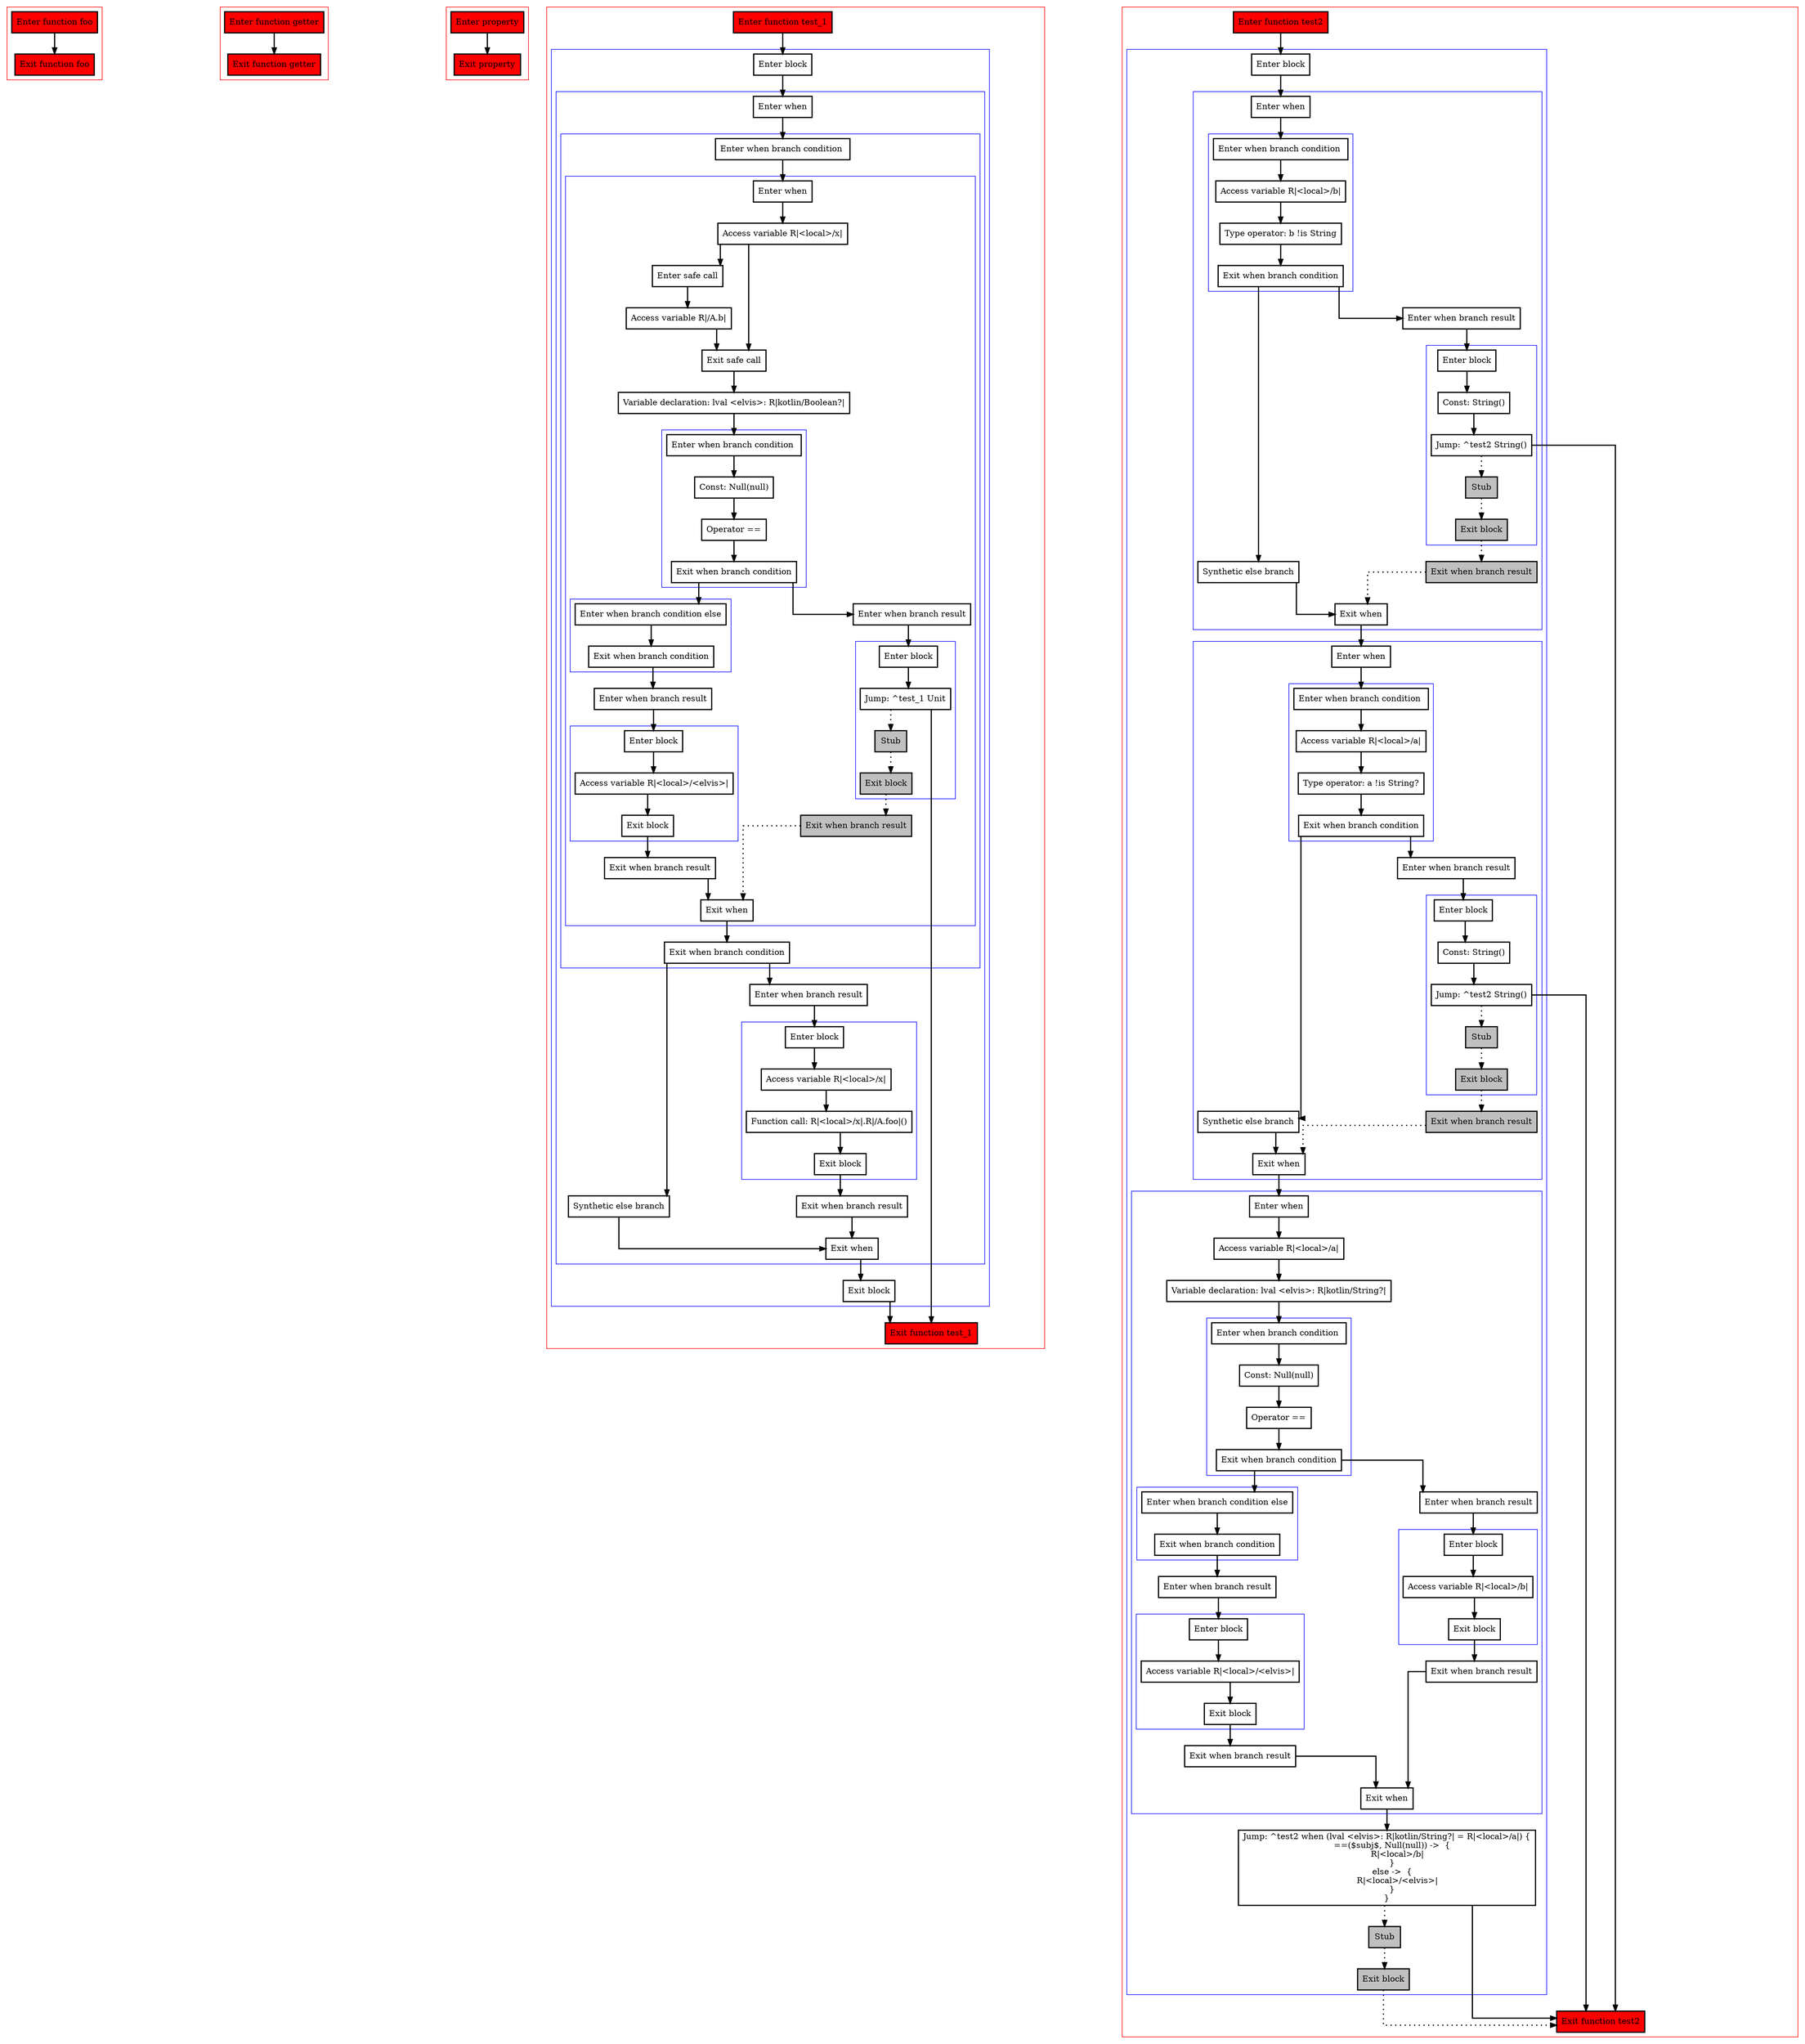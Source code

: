 digraph elvis_kt {
  graph [splines=ortho nodesep=3]
  node [shape=box penwidth=2]
  edge [penwidth=2]

  subgraph cluster_0 {
    color=red
    0 [label="Enter function foo" style="filled" fillcolor=red];
    1 [label="Exit function foo" style="filled" fillcolor=red];
  }

  0 -> {1};

  subgraph cluster_1 {
    color=red
    2 [label="Enter function getter" style="filled" fillcolor=red];
    3 [label="Exit function getter" style="filled" fillcolor=red];
  }

  2 -> {3};

  subgraph cluster_2 {
    color=red
    4 [label="Enter property" style="filled" fillcolor=red];
    5 [label="Exit property" style="filled" fillcolor=red];
  }

  4 -> {5};

  subgraph cluster_3 {
    color=red
    6 [label="Enter function test_1" style="filled" fillcolor=red];
    subgraph cluster_4 {
      color=blue
      7 [label="Enter block"];
      subgraph cluster_5 {
        color=blue
        8 [label="Enter when"];
        subgraph cluster_6 {
          color=blue
          9 [label="Enter when branch condition "];
          subgraph cluster_7 {
            color=blue
            10 [label="Enter when"];
            11 [label="Access variable R|<local>/x|"];
            12 [label="Enter safe call"];
            13 [label="Access variable R|/A.b|"];
            14 [label="Exit safe call"];
            15 [label="Variable declaration: lval <elvis>: R|kotlin/Boolean?|"];
            subgraph cluster_8 {
              color=blue
              16 [label="Enter when branch condition "];
              17 [label="Const: Null(null)"];
              18 [label="Operator =="];
              19 [label="Exit when branch condition"];
            }
            subgraph cluster_9 {
              color=blue
              20 [label="Enter when branch condition else"];
              21 [label="Exit when branch condition"];
            }
            22 [label="Enter when branch result"];
            subgraph cluster_10 {
              color=blue
              23 [label="Enter block"];
              24 [label="Access variable R|<local>/<elvis>|"];
              25 [label="Exit block"];
            }
            26 [label="Exit when branch result"];
            27 [label="Enter when branch result"];
            subgraph cluster_11 {
              color=blue
              28 [label="Enter block"];
              29 [label="Jump: ^test_1 Unit"];
              30 [label="Stub" style="filled" fillcolor=gray];
              31 [label="Exit block" style="filled" fillcolor=gray];
            }
            32 [label="Exit when branch result" style="filled" fillcolor=gray];
            33 [label="Exit when"];
          }
          34 [label="Exit when branch condition"];
        }
        35 [label="Synthetic else branch"];
        36 [label="Enter when branch result"];
        subgraph cluster_12 {
          color=blue
          37 [label="Enter block"];
          38 [label="Access variable R|<local>/x|"];
          39 [label="Function call: R|<local>/x|.R|/A.foo|()"];
          40 [label="Exit block"];
        }
        41 [label="Exit when branch result"];
        42 [label="Exit when"];
      }
      43 [label="Exit block"];
    }
    44 [label="Exit function test_1" style="filled" fillcolor=red];
  }

  6 -> {7};
  7 -> {8};
  8 -> {9};
  9 -> {10};
  10 -> {11};
  11 -> {12 14};
  12 -> {13};
  13 -> {14};
  14 -> {15};
  15 -> {16};
  16 -> {17};
  17 -> {18};
  18 -> {19};
  19 -> {27 20};
  20 -> {21};
  21 -> {22};
  22 -> {23};
  23 -> {24};
  24 -> {25};
  25 -> {26};
  26 -> {33};
  27 -> {28};
  28 -> {29};
  29 -> {44};
  29 -> {30} [style=dotted];
  30 -> {31} [style=dotted];
  31 -> {32} [style=dotted];
  32 -> {33} [style=dotted];
  33 -> {34};
  34 -> {36 35};
  35 -> {42};
  36 -> {37};
  37 -> {38};
  38 -> {39};
  39 -> {40};
  40 -> {41};
  41 -> {42};
  42 -> {43};
  43 -> {44};

  subgraph cluster_13 {
    color=red
    45 [label="Enter function test2" style="filled" fillcolor=red];
    subgraph cluster_14 {
      color=blue
      46 [label="Enter block"];
      subgraph cluster_15 {
        color=blue
        47 [label="Enter when"];
        subgraph cluster_16 {
          color=blue
          48 [label="Enter when branch condition "];
          49 [label="Access variable R|<local>/b|"];
          50 [label="Type operator: b !is String"];
          51 [label="Exit when branch condition"];
        }
        52 [label="Synthetic else branch"];
        53 [label="Enter when branch result"];
        subgraph cluster_17 {
          color=blue
          54 [label="Enter block"];
          55 [label="Const: String()"];
          56 [label="Jump: ^test2 String()"];
          57 [label="Stub" style="filled" fillcolor=gray];
          58 [label="Exit block" style="filled" fillcolor=gray];
        }
        59 [label="Exit when branch result" style="filled" fillcolor=gray];
        60 [label="Exit when"];
      }
      subgraph cluster_18 {
        color=blue
        61 [label="Enter when"];
        subgraph cluster_19 {
          color=blue
          62 [label="Enter when branch condition "];
          63 [label="Access variable R|<local>/a|"];
          64 [label="Type operator: a !is String?"];
          65 [label="Exit when branch condition"];
        }
        66 [label="Synthetic else branch"];
        67 [label="Enter when branch result"];
        subgraph cluster_20 {
          color=blue
          68 [label="Enter block"];
          69 [label="Const: String()"];
          70 [label="Jump: ^test2 String()"];
          71 [label="Stub" style="filled" fillcolor=gray];
          72 [label="Exit block" style="filled" fillcolor=gray];
        }
        73 [label="Exit when branch result" style="filled" fillcolor=gray];
        74 [label="Exit when"];
      }
      subgraph cluster_21 {
        color=blue
        75 [label="Enter when"];
        76 [label="Access variable R|<local>/a|"];
        77 [label="Variable declaration: lval <elvis>: R|kotlin/String?|"];
        subgraph cluster_22 {
          color=blue
          78 [label="Enter when branch condition "];
          79 [label="Const: Null(null)"];
          80 [label="Operator =="];
          81 [label="Exit when branch condition"];
        }
        subgraph cluster_23 {
          color=blue
          82 [label="Enter when branch condition else"];
          83 [label="Exit when branch condition"];
        }
        84 [label="Enter when branch result"];
        subgraph cluster_24 {
          color=blue
          85 [label="Enter block"];
          86 [label="Access variable R|<local>/<elvis>|"];
          87 [label="Exit block"];
        }
        88 [label="Exit when branch result"];
        89 [label="Enter when branch result"];
        subgraph cluster_25 {
          color=blue
          90 [label="Enter block"];
          91 [label="Access variable R|<local>/b|"];
          92 [label="Exit block"];
        }
        93 [label="Exit when branch result"];
        94 [label="Exit when"];
      }
      95 [label="Jump: ^test2 when (lval <elvis>: R|kotlin/String?| = R|<local>/a|) {
    ==($subj$, Null(null)) ->  {
        R|<local>/b|
    }
    else ->  {
        R|<local>/<elvis>|
    }
}
"];
      96 [label="Stub" style="filled" fillcolor=gray];
      97 [label="Exit block" style="filled" fillcolor=gray];
    }
    98 [label="Exit function test2" style="filled" fillcolor=red];
  }

  45 -> {46};
  46 -> {47};
  47 -> {48};
  48 -> {49};
  49 -> {50};
  50 -> {51};
  51 -> {53 52};
  52 -> {60};
  53 -> {54};
  54 -> {55};
  55 -> {56};
  56 -> {98};
  56 -> {57} [style=dotted];
  57 -> {58} [style=dotted];
  58 -> {59} [style=dotted];
  59 -> {60} [style=dotted];
  60 -> {61};
  61 -> {62};
  62 -> {63};
  63 -> {64};
  64 -> {65};
  65 -> {67 66};
  66 -> {74};
  67 -> {68};
  68 -> {69};
  69 -> {70};
  70 -> {98};
  70 -> {71} [style=dotted];
  71 -> {72} [style=dotted];
  72 -> {73} [style=dotted];
  73 -> {74} [style=dotted];
  74 -> {75};
  75 -> {76};
  76 -> {77};
  77 -> {78};
  78 -> {79};
  79 -> {80};
  80 -> {81};
  81 -> {89 82};
  82 -> {83};
  83 -> {84};
  84 -> {85};
  85 -> {86};
  86 -> {87};
  87 -> {88};
  88 -> {94};
  89 -> {90};
  90 -> {91};
  91 -> {92};
  92 -> {93};
  93 -> {94};
  94 -> {95};
  95 -> {98};
  95 -> {96} [style=dotted];
  96 -> {97} [style=dotted];
  97 -> {98} [style=dotted];

}

